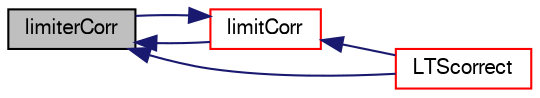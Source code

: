 digraph "limiterCorr"
{
  bgcolor="transparent";
  edge [fontname="FreeSans",fontsize="10",labelfontname="FreeSans",labelfontsize="10"];
  node [fontname="FreeSans",fontsize="10",shape=record];
  rankdir="LR";
  Node1910 [label="limiterCorr",height=0.2,width=0.4,color="black", fillcolor="grey75", style="filled", fontcolor="black"];
  Node1910 -> Node1911 [dir="back",color="midnightblue",fontsize="10",style="solid",fontname="FreeSans"];
  Node1911 [label="limitCorr",height=0.2,width=0.4,color="red",URL="$a21136.html#a2b77c1cedee815aab5a3329fc84e31b0"];
  Node1911 -> Node1913 [dir="back",color="midnightblue",fontsize="10",style="solid",fontname="FreeSans"];
  Node1913 [label="LTScorrect",height=0.2,width=0.4,color="red",URL="$a21136.html#abac1678d5bd46c2d98f675468ac34f1a"];
  Node1911 -> Node1910 [dir="back",color="midnightblue",fontsize="10",style="solid",fontname="FreeSans"];
  Node1910 -> Node1913 [dir="back",color="midnightblue",fontsize="10",style="solid",fontname="FreeSans"];
}
